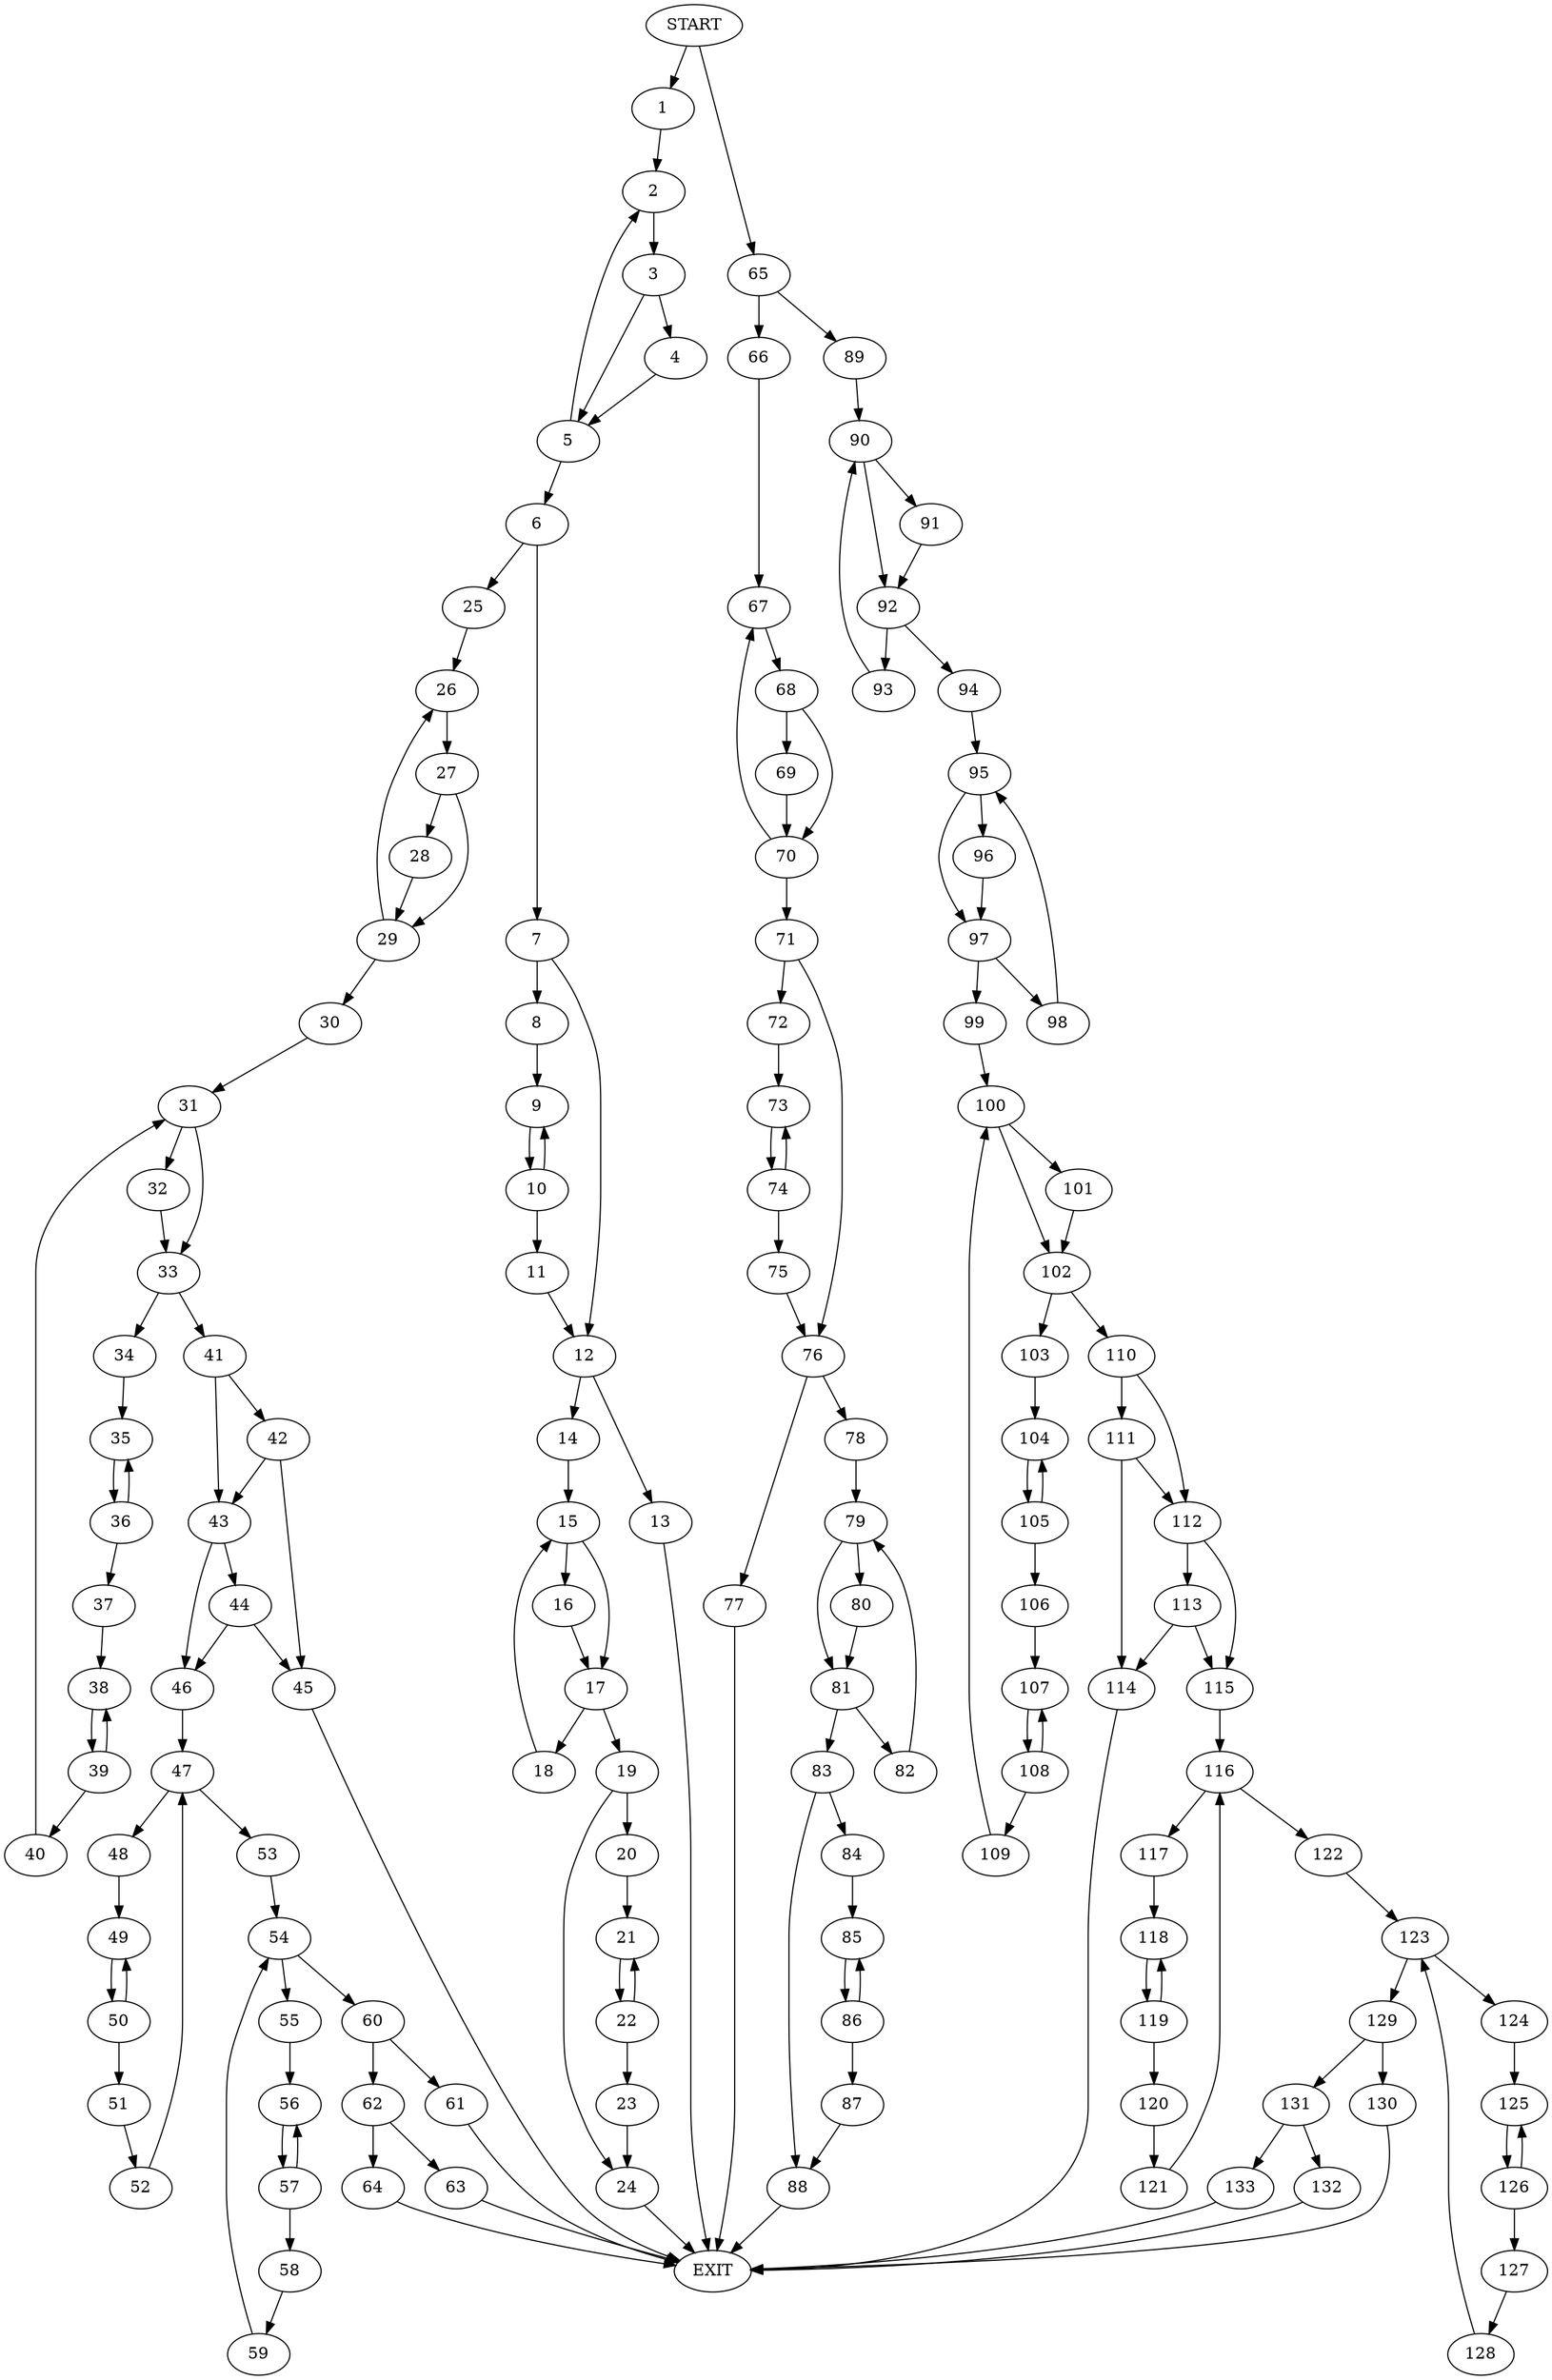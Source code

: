 digraph { 
0 [label="START"];
1;
2;
3;
4;
5;
6;
7;
8;
9;
10;
11;
12;
13;
14;
15;
16;
17;
18;
19;
20;
21;
22;
23;
24;
25;
26;
27;
28;
29;
30;
31;
32;
33;
34;
35;
36;
37;
38;
39;
40;
41;
42;
43;
44;
45;
46;
47;
48;
49;
50;
51;
52;
53;
54;
55;
56;
57;
58;
59;
60;
61;
62;
63;
64;
65;
66;
67;
68;
69;
70;
71;
72;
73;
74;
75;
76;
77;
78;
79;
80;
81;
82;
83;
84;
85;
86;
87;
88;
89;
90;
91;
92;
93;
94;
95;
96;
97;
98;
99;
100;
101;
102;
103;
104;
105;
106;
107;
108;
109;
110;
111;
112;
113;
114;
115;
116;
117;
118;
119;
120;
121;
122;
123;
124;
125;
126;
127;
128;
129;
130;
131;
132;
133;
134[label="EXIT"];
0 -> 1;
0 -> 65;
1 -> 2;
2 -> 3;
3 -> 5;
3 -> 4;
4 -> 5;
5 -> 2;
5 -> 6;
6 -> 7;
6 -> 25;
7 -> 8;
7 -> 12;
8 -> 9;
9 -> 10;
10 -> 9;
10 -> 11;
11 -> 12;
12 -> 13;
12 -> 14;
13 -> 134;
14 -> 15;
15 -> 17;
15 -> 16;
16 -> 17;
17 -> 18;
17 -> 19;
18 -> 15;
19 -> 20;
19 -> 24;
20 -> 21;
21 -> 22;
22 -> 21;
22 -> 23;
23 -> 24;
24 -> 134;
25 -> 26;
26 -> 27;
27 -> 29;
27 -> 28;
28 -> 29;
29 -> 26;
29 -> 30;
30 -> 31;
31 -> 32;
31 -> 33;
32 -> 33;
33 -> 34;
33 -> 41;
34 -> 35;
35 -> 36;
36 -> 35;
36 -> 37;
37 -> 38;
38 -> 39;
39 -> 38;
39 -> 40;
40 -> 31;
41 -> 42;
41 -> 43;
42 -> 43;
42 -> 45;
43 -> 44;
43 -> 46;
44 -> 46;
44 -> 45;
45 -> 134;
46 -> 47;
47 -> 48;
47 -> 53;
48 -> 49;
49 -> 50;
50 -> 49;
50 -> 51;
51 -> 52;
52 -> 47;
53 -> 54;
54 -> 55;
54 -> 60;
55 -> 56;
56 -> 57;
57 -> 56;
57 -> 58;
58 -> 59;
59 -> 54;
60 -> 61;
60 -> 62;
61 -> 134;
62 -> 64;
62 -> 63;
63 -> 134;
64 -> 134;
65 -> 66;
65 -> 89;
66 -> 67;
67 -> 68;
68 -> 70;
68 -> 69;
69 -> 70;
70 -> 67;
70 -> 71;
71 -> 72;
71 -> 76;
72 -> 73;
73 -> 74;
74 -> 73;
74 -> 75;
75 -> 76;
76 -> 77;
76 -> 78;
77 -> 134;
78 -> 79;
79 -> 81;
79 -> 80;
80 -> 81;
81 -> 82;
81 -> 83;
82 -> 79;
83 -> 84;
83 -> 88;
84 -> 85;
85 -> 86;
86 -> 85;
86 -> 87;
87 -> 88;
88 -> 134;
89 -> 90;
90 -> 92;
90 -> 91;
91 -> 92;
92 -> 93;
92 -> 94;
93 -> 90;
94 -> 95;
95 -> 97;
95 -> 96;
96 -> 97;
97 -> 98;
97 -> 99;
98 -> 95;
99 -> 100;
100 -> 101;
100 -> 102;
101 -> 102;
102 -> 103;
102 -> 110;
103 -> 104;
104 -> 105;
105 -> 104;
105 -> 106;
106 -> 107;
107 -> 108;
108 -> 107;
108 -> 109;
109 -> 100;
110 -> 111;
110 -> 112;
111 -> 112;
111 -> 114;
112 -> 113;
112 -> 115;
113 -> 115;
113 -> 114;
114 -> 134;
115 -> 116;
116 -> 117;
116 -> 122;
117 -> 118;
118 -> 119;
119 -> 118;
119 -> 120;
120 -> 121;
121 -> 116;
122 -> 123;
123 -> 124;
123 -> 129;
124 -> 125;
125 -> 126;
126 -> 125;
126 -> 127;
127 -> 128;
128 -> 123;
129 -> 130;
129 -> 131;
130 -> 134;
131 -> 133;
131 -> 132;
132 -> 134;
133 -> 134;
}